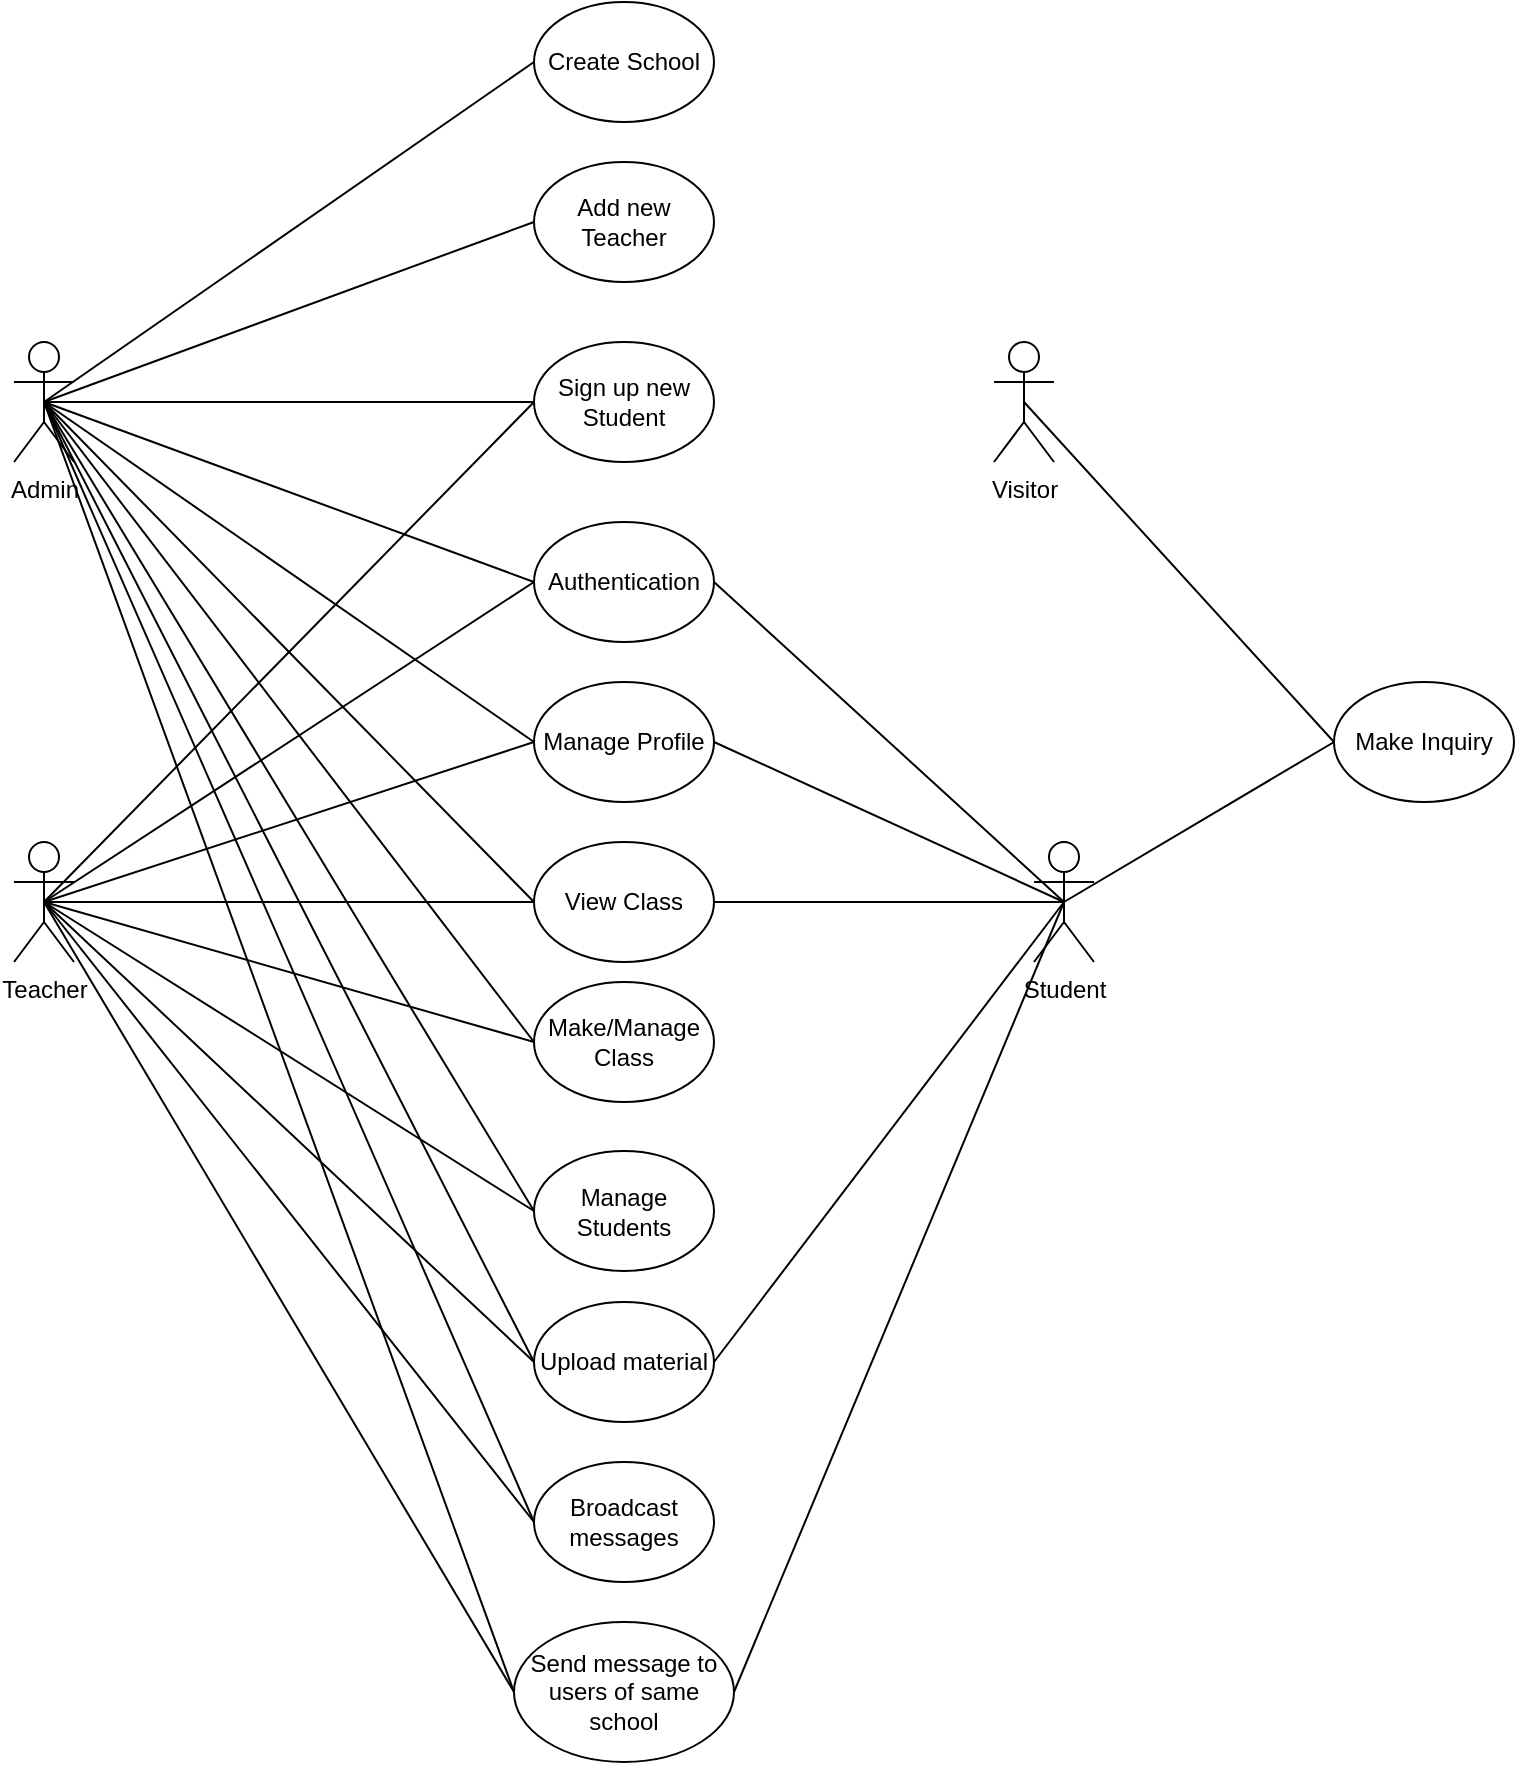 <mxfile version="22.0.8" type="github">
  <diagram name="Page-1" id="56z3e2i1u05PQJuNnGye">
    <mxGraphModel dx="1050" dy="569" grid="1" gridSize="10" guides="1" tooltips="1" connect="1" arrows="1" fold="1" page="1" pageScale="1" pageWidth="827" pageHeight="1169" math="0" shadow="0">
      <root>
        <mxCell id="0" />
        <mxCell id="1" parent="0" />
        <mxCell id="_0icodKQgSt8zocZG-0z-1" value="Sign up new Student" style="ellipse;whiteSpace=wrap;html=1;" vertex="1" parent="1">
          <mxGeometry x="310" y="280" width="90" height="60" as="geometry" />
        </mxCell>
        <mxCell id="_0icodKQgSt8zocZG-0z-2" value="Authentication" style="ellipse;whiteSpace=wrap;html=1;" vertex="1" parent="1">
          <mxGeometry x="310" y="370" width="90" height="60" as="geometry" />
        </mxCell>
        <mxCell id="_0icodKQgSt8zocZG-0z-3" value="Manage Profile" style="ellipse;whiteSpace=wrap;html=1;" vertex="1" parent="1">
          <mxGeometry x="310" y="450" width="90" height="60" as="geometry" />
        </mxCell>
        <mxCell id="_0icodKQgSt8zocZG-0z-4" value="View Class" style="ellipse;whiteSpace=wrap;html=1;" vertex="1" parent="1">
          <mxGeometry x="310" y="530" width="90" height="60" as="geometry" />
        </mxCell>
        <mxCell id="_0icodKQgSt8zocZG-0z-5" value="Manage Students" style="ellipse;whiteSpace=wrap;html=1;" vertex="1" parent="1">
          <mxGeometry x="310" y="684.5" width="90" height="60" as="geometry" />
        </mxCell>
        <mxCell id="_0icodKQgSt8zocZG-0z-6" value="Admin" style="shape=umlActor;verticalLabelPosition=bottom;verticalAlign=top;html=1;outlineConnect=0;" vertex="1" parent="1">
          <mxGeometry x="50" y="280" width="30" height="60" as="geometry" />
        </mxCell>
        <mxCell id="_0icodKQgSt8zocZG-0z-7" value="Teacher" style="shape=umlActor;verticalLabelPosition=bottom;verticalAlign=top;html=1;outlineConnect=0;" vertex="1" parent="1">
          <mxGeometry x="50" y="530" width="30" height="60" as="geometry" />
        </mxCell>
        <mxCell id="_0icodKQgSt8zocZG-0z-10" value="Student" style="shape=umlActor;verticalLabelPosition=bottom;verticalAlign=top;html=1;outlineConnect=0;" vertex="1" parent="1">
          <mxGeometry x="560" y="530" width="30" height="60" as="geometry" />
        </mxCell>
        <mxCell id="_0icodKQgSt8zocZG-0z-11" value="Visitor" style="shape=umlActor;verticalLabelPosition=bottom;verticalAlign=top;html=1;outlineConnect=0;" vertex="1" parent="1">
          <mxGeometry x="540" y="280" width="30" height="60" as="geometry" />
        </mxCell>
        <mxCell id="_0icodKQgSt8zocZG-0z-20" value="" style="endArrow=none;html=1;rounded=0;exitX=0.5;exitY=0.5;exitDx=0;exitDy=0;exitPerimeter=0;entryX=0;entryY=0.5;entryDx=0;entryDy=0;" edge="1" parent="1" source="_0icodKQgSt8zocZG-0z-6" target="_0icodKQgSt8zocZG-0z-1">
          <mxGeometry width="50" height="50" relative="1" as="geometry">
            <mxPoint x="190" y="340" as="sourcePoint" />
            <mxPoint x="240" y="290" as="targetPoint" />
          </mxGeometry>
        </mxCell>
        <mxCell id="_0icodKQgSt8zocZG-0z-21" value="" style="endArrow=none;html=1;rounded=0;exitX=0.5;exitY=0.5;exitDx=0;exitDy=0;exitPerimeter=0;entryX=0;entryY=0.5;entryDx=0;entryDy=0;" edge="1" parent="1" source="_0icodKQgSt8zocZG-0z-6" target="_0icodKQgSt8zocZG-0z-2">
          <mxGeometry width="50" height="50" relative="1" as="geometry">
            <mxPoint x="135" y="330" as="sourcePoint" />
            <mxPoint x="320" y="320" as="targetPoint" />
          </mxGeometry>
        </mxCell>
        <mxCell id="_0icodKQgSt8zocZG-0z-22" value="" style="endArrow=none;html=1;rounded=0;exitX=0.5;exitY=0.5;exitDx=0;exitDy=0;exitPerimeter=0;entryX=0;entryY=0.5;entryDx=0;entryDy=0;" edge="1" parent="1" source="_0icodKQgSt8zocZG-0z-6" target="_0icodKQgSt8zocZG-0z-3">
          <mxGeometry width="50" height="50" relative="1" as="geometry">
            <mxPoint x="135" y="330" as="sourcePoint" />
            <mxPoint x="320" y="410" as="targetPoint" />
          </mxGeometry>
        </mxCell>
        <mxCell id="_0icodKQgSt8zocZG-0z-23" value="" style="endArrow=none;html=1;rounded=0;exitX=0.5;exitY=0.5;exitDx=0;exitDy=0;exitPerimeter=0;entryX=0;entryY=0.5;entryDx=0;entryDy=0;" edge="1" parent="1" source="_0icodKQgSt8zocZG-0z-6" target="_0icodKQgSt8zocZG-0z-4">
          <mxGeometry width="50" height="50" relative="1" as="geometry">
            <mxPoint x="135" y="330" as="sourcePoint" />
            <mxPoint x="315" y="484" as="targetPoint" />
          </mxGeometry>
        </mxCell>
        <mxCell id="_0icodKQgSt8zocZG-0z-24" value="Make Inquiry" style="ellipse;whiteSpace=wrap;html=1;" vertex="1" parent="1">
          <mxGeometry x="710" y="450" width="90" height="60" as="geometry" />
        </mxCell>
        <mxCell id="_0icodKQgSt8zocZG-0z-26" value="" style="endArrow=none;html=1;rounded=0;entryX=0.5;entryY=0.5;entryDx=0;entryDy=0;entryPerimeter=0;exitX=0;exitY=0.5;exitDx=0;exitDy=0;" edge="1" parent="1" source="_0icodKQgSt8zocZG-0z-24" target="_0icodKQgSt8zocZG-0z-11">
          <mxGeometry width="50" height="50" relative="1" as="geometry">
            <mxPoint x="670" y="400" as="sourcePoint" />
            <mxPoint x="580" y="220" as="targetPoint" />
          </mxGeometry>
        </mxCell>
        <mxCell id="_0icodKQgSt8zocZG-0z-31" value="" style="endArrow=none;html=1;rounded=0;exitX=1;exitY=0.5;exitDx=0;exitDy=0;entryX=0.5;entryY=0.5;entryDx=0;entryDy=0;entryPerimeter=0;" edge="1" parent="1" source="_0icodKQgSt8zocZG-0z-2" target="_0icodKQgSt8zocZG-0z-10">
          <mxGeometry width="50" height="50" relative="1" as="geometry">
            <mxPoint x="410" y="240" as="sourcePoint" />
            <mxPoint x="685" y="240" as="targetPoint" />
          </mxGeometry>
        </mxCell>
        <mxCell id="_0icodKQgSt8zocZG-0z-32" value="" style="endArrow=none;html=1;rounded=0;exitX=1;exitY=0.5;exitDx=0;exitDy=0;entryX=0.5;entryY=0.5;entryDx=0;entryDy=0;entryPerimeter=0;" edge="1" parent="1" source="_0icodKQgSt8zocZG-0z-4" target="_0icodKQgSt8zocZG-0z-10">
          <mxGeometry width="50" height="50" relative="1" as="geometry">
            <mxPoint x="410" y="410" as="sourcePoint" />
            <mxPoint x="685" y="410" as="targetPoint" />
          </mxGeometry>
        </mxCell>
        <mxCell id="_0icodKQgSt8zocZG-0z-33" value="" style="endArrow=none;html=1;rounded=0;exitX=0.5;exitY=0.5;exitDx=0;exitDy=0;exitPerimeter=0;entryX=0;entryY=0.5;entryDx=0;entryDy=0;" edge="1" parent="1" source="_0icodKQgSt8zocZG-0z-7" target="_0icodKQgSt8zocZG-0z-1">
          <mxGeometry width="50" height="50" relative="1" as="geometry">
            <mxPoint x="135" y="330" as="sourcePoint" />
            <mxPoint x="320" y="570" as="targetPoint" />
          </mxGeometry>
        </mxCell>
        <mxCell id="_0icodKQgSt8zocZG-0z-34" value="" style="endArrow=none;html=1;rounded=0;exitX=0.5;exitY=0.5;exitDx=0;exitDy=0;exitPerimeter=0;entryX=0;entryY=0.5;entryDx=0;entryDy=0;" edge="1" parent="1" source="_0icodKQgSt8zocZG-0z-7" target="_0icodKQgSt8zocZG-0z-2">
          <mxGeometry width="50" height="50" relative="1" as="geometry">
            <mxPoint x="135" y="570" as="sourcePoint" />
            <mxPoint x="320" y="320" as="targetPoint" />
          </mxGeometry>
        </mxCell>
        <mxCell id="_0icodKQgSt8zocZG-0z-35" value="" style="endArrow=none;html=1;rounded=0;exitX=0.5;exitY=0.5;exitDx=0;exitDy=0;exitPerimeter=0;entryX=0;entryY=0.5;entryDx=0;entryDy=0;" edge="1" parent="1" source="_0icodKQgSt8zocZG-0z-7" target="_0icodKQgSt8zocZG-0z-4">
          <mxGeometry width="50" height="50" relative="1" as="geometry">
            <mxPoint x="135" y="570" as="sourcePoint" />
            <mxPoint x="320" y="410" as="targetPoint" />
          </mxGeometry>
        </mxCell>
        <mxCell id="_0icodKQgSt8zocZG-0z-36" value="" style="endArrow=none;html=1;rounded=0;exitX=0.5;exitY=0.5;exitDx=0;exitDy=0;exitPerimeter=0;entryX=0;entryY=0.5;entryDx=0;entryDy=0;" edge="1" parent="1" source="_0icodKQgSt8zocZG-0z-7" target="_0icodKQgSt8zocZG-0z-5">
          <mxGeometry width="50" height="50" relative="1" as="geometry">
            <mxPoint x="135" y="570" as="sourcePoint" />
            <mxPoint x="320" y="570" as="targetPoint" />
          </mxGeometry>
        </mxCell>
        <mxCell id="_0icodKQgSt8zocZG-0z-37" value="Broadcast messages" style="ellipse;whiteSpace=wrap;html=1;" vertex="1" parent="1">
          <mxGeometry x="310" y="840" width="90" height="60" as="geometry" />
        </mxCell>
        <mxCell id="_0icodKQgSt8zocZG-0z-38" value="" style="endArrow=none;html=1;rounded=0;exitX=0.5;exitY=0.5;exitDx=0;exitDy=0;exitPerimeter=0;entryX=0;entryY=0.5;entryDx=0;entryDy=0;" edge="1" parent="1" source="_0icodKQgSt8zocZG-0z-7" target="_0icodKQgSt8zocZG-0z-37">
          <mxGeometry width="50" height="50" relative="1" as="geometry">
            <mxPoint x="135" y="570" as="sourcePoint" />
            <mxPoint x="320" y="650" as="targetPoint" />
          </mxGeometry>
        </mxCell>
        <mxCell id="_0icodKQgSt8zocZG-0z-39" value="Upload material" style="ellipse;whiteSpace=wrap;html=1;" vertex="1" parent="1">
          <mxGeometry x="310" y="760" width="90" height="60" as="geometry" />
        </mxCell>
        <mxCell id="_0icodKQgSt8zocZG-0z-40" value="" style="endArrow=none;html=1;rounded=0;exitX=0.5;exitY=0.5;exitDx=0;exitDy=0;exitPerimeter=0;entryX=0;entryY=0.5;entryDx=0;entryDy=0;" edge="1" parent="1" source="_0icodKQgSt8zocZG-0z-7" target="_0icodKQgSt8zocZG-0z-39">
          <mxGeometry width="50" height="50" relative="1" as="geometry">
            <mxPoint x="135" y="570" as="sourcePoint" />
            <mxPoint x="320" y="730" as="targetPoint" />
          </mxGeometry>
        </mxCell>
        <mxCell id="_0icodKQgSt8zocZG-0z-41" value="" style="endArrow=none;html=1;rounded=0;exitX=0.5;exitY=0.5;exitDx=0;exitDy=0;exitPerimeter=0;entryX=0;entryY=0.5;entryDx=0;entryDy=0;" edge="1" parent="1" source="_0icodKQgSt8zocZG-0z-6" target="_0icodKQgSt8zocZG-0z-39">
          <mxGeometry width="50" height="50" relative="1" as="geometry">
            <mxPoint x="135" y="330" as="sourcePoint" />
            <mxPoint x="320" y="570" as="targetPoint" />
          </mxGeometry>
        </mxCell>
        <mxCell id="_0icodKQgSt8zocZG-0z-42" value="" style="endArrow=none;html=1;rounded=0;exitX=0.5;exitY=0.5;exitDx=0;exitDy=0;exitPerimeter=0;entryX=0;entryY=0.5;entryDx=0;entryDy=0;" edge="1" parent="1" source="_0icodKQgSt8zocZG-0z-6" target="_0icodKQgSt8zocZG-0z-5">
          <mxGeometry width="50" height="50" relative="1" as="geometry">
            <mxPoint x="135" y="330" as="sourcePoint" />
            <mxPoint x="310" y="640" as="targetPoint" />
          </mxGeometry>
        </mxCell>
        <mxCell id="_0icodKQgSt8zocZG-0z-44" value="" style="endArrow=none;html=1;rounded=0;exitX=1;exitY=0.5;exitDx=0;exitDy=0;entryX=0.5;entryY=0.5;entryDx=0;entryDy=0;entryPerimeter=0;" edge="1" parent="1" source="_0icodKQgSt8zocZG-0z-39" target="_0icodKQgSt8zocZG-0z-10">
          <mxGeometry width="50" height="50" relative="1" as="geometry">
            <mxPoint x="410" y="570" as="sourcePoint" />
            <mxPoint x="670" y="400" as="targetPoint" />
          </mxGeometry>
        </mxCell>
        <mxCell id="_0icodKQgSt8zocZG-0z-45" value="Make/Manage Class" style="ellipse;whiteSpace=wrap;html=1;" vertex="1" parent="1">
          <mxGeometry x="310" y="600" width="90" height="60" as="geometry" />
        </mxCell>
        <mxCell id="_0icodKQgSt8zocZG-0z-46" value="" style="endArrow=none;html=1;rounded=0;entryX=0;entryY=0.5;entryDx=0;entryDy=0;exitX=0.5;exitY=0.5;exitDx=0;exitDy=0;exitPerimeter=0;" edge="1" parent="1" source="_0icodKQgSt8zocZG-0z-7" target="_0icodKQgSt8zocZG-0z-45">
          <mxGeometry width="50" height="50" relative="1" as="geometry">
            <mxPoint x="130" y="560" as="sourcePoint" />
            <mxPoint x="320" y="810" as="targetPoint" />
          </mxGeometry>
        </mxCell>
        <mxCell id="_0icodKQgSt8zocZG-0z-47" value="" style="endArrow=none;html=1;rounded=0;exitX=0.5;exitY=0.5;exitDx=0;exitDy=0;exitPerimeter=0;entryX=0;entryY=0.5;entryDx=0;entryDy=0;" edge="1" parent="1" source="_0icodKQgSt8zocZG-0z-6" target="_0icodKQgSt8zocZG-0z-45">
          <mxGeometry width="50" height="50" relative="1" as="geometry">
            <mxPoint x="75" y="320" as="sourcePoint" />
            <mxPoint x="320" y="810" as="targetPoint" />
          </mxGeometry>
        </mxCell>
        <mxCell id="_0icodKQgSt8zocZG-0z-49" value="Add new Teacher" style="ellipse;whiteSpace=wrap;html=1;" vertex="1" parent="1">
          <mxGeometry x="310" y="190" width="90" height="60" as="geometry" />
        </mxCell>
        <mxCell id="_0icodKQgSt8zocZG-0z-50" value="" style="endArrow=none;html=1;rounded=0;exitX=0.5;exitY=0.5;exitDx=0;exitDy=0;exitPerimeter=0;entryX=0;entryY=0.5;entryDx=0;entryDy=0;" edge="1" parent="1" source="_0icodKQgSt8zocZG-0z-6" target="_0icodKQgSt8zocZG-0z-49">
          <mxGeometry width="50" height="50" relative="1" as="geometry">
            <mxPoint x="75" y="320" as="sourcePoint" />
            <mxPoint x="320" y="320" as="targetPoint" />
          </mxGeometry>
        </mxCell>
        <mxCell id="_0icodKQgSt8zocZG-0z-51" value="Create School" style="ellipse;whiteSpace=wrap;html=1;" vertex="1" parent="1">
          <mxGeometry x="310" y="110" width="90" height="60" as="geometry" />
        </mxCell>
        <mxCell id="_0icodKQgSt8zocZG-0z-52" value="" style="endArrow=none;html=1;rounded=0;exitX=0.5;exitY=0.5;exitDx=0;exitDy=0;exitPerimeter=0;entryX=0;entryY=0.5;entryDx=0;entryDy=0;" edge="1" parent="1" source="_0icodKQgSt8zocZG-0z-6" target="_0icodKQgSt8zocZG-0z-51">
          <mxGeometry width="50" height="50" relative="1" as="geometry">
            <mxPoint x="75" y="320" as="sourcePoint" />
            <mxPoint x="320" y="160" as="targetPoint" />
          </mxGeometry>
        </mxCell>
        <mxCell id="_0icodKQgSt8zocZG-0z-53" value="" style="endArrow=none;html=1;rounded=0;exitX=0;exitY=0.5;exitDx=0;exitDy=0;entryX=0.5;entryY=0.5;entryDx=0;entryDy=0;entryPerimeter=0;" edge="1" parent="1" source="_0icodKQgSt8zocZG-0z-24" target="_0icodKQgSt8zocZG-0z-10">
          <mxGeometry width="50" height="50" relative="1" as="geometry">
            <mxPoint x="410" y="410" as="sourcePoint" />
            <mxPoint x="585" y="570" as="targetPoint" />
          </mxGeometry>
        </mxCell>
        <mxCell id="_0icodKQgSt8zocZG-0z-59" value="" style="endArrow=none;html=1;rounded=0;exitX=1;exitY=0.5;exitDx=0;exitDy=0;entryX=0.5;entryY=0.5;entryDx=0;entryDy=0;entryPerimeter=0;" edge="1" parent="1" source="_0icodKQgSt8zocZG-0z-3" target="_0icodKQgSt8zocZG-0z-10">
          <mxGeometry width="50" height="50" relative="1" as="geometry">
            <mxPoint x="410" y="410" as="sourcePoint" />
            <mxPoint x="480" y="530" as="targetPoint" />
          </mxGeometry>
        </mxCell>
        <mxCell id="_0icodKQgSt8zocZG-0z-60" value="Send message to users of same school" style="ellipse;whiteSpace=wrap;html=1;" vertex="1" parent="1">
          <mxGeometry x="300" y="920" width="110" height="70" as="geometry" />
        </mxCell>
        <mxCell id="_0icodKQgSt8zocZG-0z-61" value="" style="endArrow=none;html=1;rounded=0;entryX=0;entryY=0.5;entryDx=0;entryDy=0;exitX=0.5;exitY=0.5;exitDx=0;exitDy=0;exitPerimeter=0;" edge="1" parent="1" source="_0icodKQgSt8zocZG-0z-7" target="_0icodKQgSt8zocZG-0z-60">
          <mxGeometry width="50" height="50" relative="1" as="geometry">
            <mxPoint x="75" y="570" as="sourcePoint" />
            <mxPoint x="320" y="880" as="targetPoint" />
          </mxGeometry>
        </mxCell>
        <mxCell id="_0icodKQgSt8zocZG-0z-62" value="" style="endArrow=none;html=1;rounded=0;entryX=0;entryY=0.5;entryDx=0;entryDy=0;exitX=0.5;exitY=0.5;exitDx=0;exitDy=0;exitPerimeter=0;" edge="1" parent="1" source="_0icodKQgSt8zocZG-0z-6" target="_0icodKQgSt8zocZG-0z-60">
          <mxGeometry width="50" height="50" relative="1" as="geometry">
            <mxPoint x="75" y="570" as="sourcePoint" />
            <mxPoint x="320" y="960" as="targetPoint" />
          </mxGeometry>
        </mxCell>
        <mxCell id="_0icodKQgSt8zocZG-0z-63" value="" style="endArrow=none;html=1;rounded=0;exitX=0.5;exitY=0.5;exitDx=0;exitDy=0;exitPerimeter=0;entryX=0;entryY=0.5;entryDx=0;entryDy=0;" edge="1" parent="1" source="_0icodKQgSt8zocZG-0z-6" target="_0icodKQgSt8zocZG-0z-37">
          <mxGeometry width="50" height="50" relative="1" as="geometry">
            <mxPoint x="75" y="570" as="sourcePoint" />
            <mxPoint x="310" y="860" as="targetPoint" />
          </mxGeometry>
        </mxCell>
        <mxCell id="_0icodKQgSt8zocZG-0z-64" value="" style="endArrow=none;html=1;rounded=0;exitX=0.5;exitY=0.5;exitDx=0;exitDy=0;exitPerimeter=0;entryX=0;entryY=0.5;entryDx=0;entryDy=0;" edge="1" parent="1" source="_0icodKQgSt8zocZG-0z-7" target="_0icodKQgSt8zocZG-0z-3">
          <mxGeometry width="50" height="50" relative="1" as="geometry">
            <mxPoint x="75" y="570" as="sourcePoint" />
            <mxPoint x="320" y="410" as="targetPoint" />
          </mxGeometry>
        </mxCell>
        <mxCell id="_0icodKQgSt8zocZG-0z-66" value="" style="endArrow=none;html=1;rounded=0;exitX=1;exitY=0.5;exitDx=0;exitDy=0;entryX=0.5;entryY=0.5;entryDx=0;entryDy=0;entryPerimeter=0;" edge="1" parent="1" source="_0icodKQgSt8zocZG-0z-60" target="_0icodKQgSt8zocZG-0z-10">
          <mxGeometry width="50" height="50" relative="1" as="geometry">
            <mxPoint x="410" y="800" as="sourcePoint" />
            <mxPoint x="585" y="570" as="targetPoint" />
          </mxGeometry>
        </mxCell>
      </root>
    </mxGraphModel>
  </diagram>
</mxfile>
